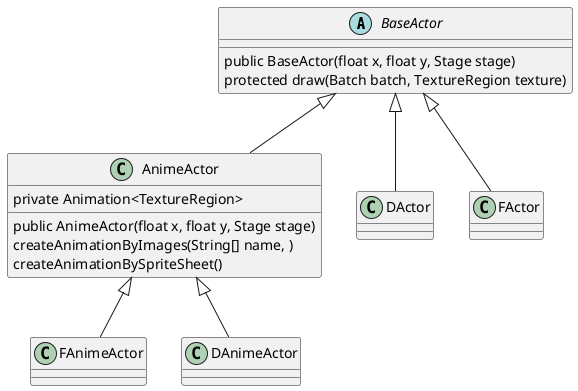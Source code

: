 @startuml
'https://plantuml.com/class-diagram

'abstract class AbstractList
'abstract AbstractCollection
'interface List
'interface Collection
'
'List <|-- AbstractList
'Collection <|-- AbstractCollection
'
'Collection <|- List
'AbstractCollection <|- AbstractList
'AbstractList <|-- ArrayList
'
'class ArrayList {
'Object[] elementData
'size()
'}

'enum TimeUnit {
'DAYS
'HOURS
'MINUTES
'}
BaseActor <|-- AnimeActor
BaseActor <|-- DActor
BaseActor <|-- FActor
AnimeActor <|-- FAnimeActor
AnimeActor <|-- DAnimeActor

abstract class BaseActor {
public BaseActor(float x, float y, Stage stage)
protected draw(Batch batch, TextureRegion texture)
}

class AnimeActor {
public AnimeActor(float x, float y, Stage stage)
private Animation<TextureRegion>
createAnimationByImages(String[] name, )
createAnimationBySpriteSheet()
}
class FAnimeActor
class DAnimeActor
class FActor
class DActor


@enduml